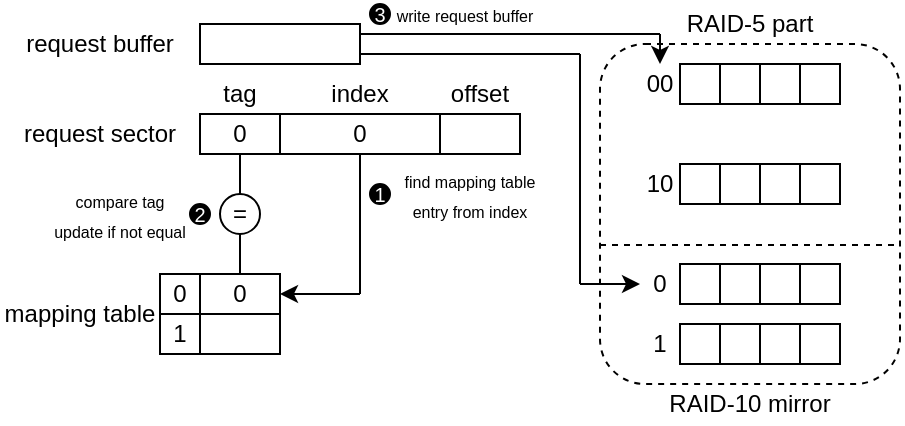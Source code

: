 <mxfile version="25.0.3">
  <diagram name="第 1 页" id="OIY067F-ynTzN5FtzdGz">
    <mxGraphModel dx="1037" dy="570" grid="1" gridSize="10" guides="1" tooltips="1" connect="1" arrows="1" fold="1" page="1" pageScale="1" pageWidth="827" pageHeight="1169" math="0" shadow="0">
      <root>
        <mxCell id="0" />
        <mxCell id="1" parent="0" />
        <mxCell id="fZLK8NxGNFDIMck4QxVw-1" value="" style="rounded=1;whiteSpace=wrap;html=1;fillColor=none;dashed=1;" vertex="1" parent="1">
          <mxGeometry x="300" y="25" width="150" height="170" as="geometry" />
        </mxCell>
        <mxCell id="fZLK8NxGNFDIMck4QxVw-2" value="0" style="rounded=0;whiteSpace=wrap;html=1;fillColor=none;" vertex="1" parent="1">
          <mxGeometry x="100" y="60" width="40" height="20" as="geometry" />
        </mxCell>
        <mxCell id="fZLK8NxGNFDIMck4QxVw-3" value="0" style="rounded=0;whiteSpace=wrap;html=1;fillColor=none;" vertex="1" parent="1">
          <mxGeometry x="140" y="60" width="80" height="20" as="geometry" />
        </mxCell>
        <mxCell id="fZLK8NxGNFDIMck4QxVw-4" value="" style="rounded=0;whiteSpace=wrap;html=1;fillColor=none;" vertex="1" parent="1">
          <mxGeometry x="220" y="60" width="40" height="20" as="geometry" />
        </mxCell>
        <mxCell id="fZLK8NxGNFDIMck4QxVw-5" value="tag" style="rounded=0;whiteSpace=wrap;html=1;fillColor=none;strokeColor=none;" vertex="1" parent="1">
          <mxGeometry x="100" y="40" width="40" height="20" as="geometry" />
        </mxCell>
        <mxCell id="fZLK8NxGNFDIMck4QxVw-6" value="index" style="rounded=0;whiteSpace=wrap;html=1;fillColor=none;strokeColor=none;" vertex="1" parent="1">
          <mxGeometry x="160" y="40" width="40" height="20" as="geometry" />
        </mxCell>
        <mxCell id="fZLK8NxGNFDIMck4QxVw-7" value="offset" style="rounded=0;whiteSpace=wrap;html=1;fillColor=none;strokeColor=none;" vertex="1" parent="1">
          <mxGeometry x="220" y="40" width="40" height="20" as="geometry" />
        </mxCell>
        <mxCell id="fZLK8NxGNFDIMck4QxVw-8" value="request sector" style="rounded=0;whiteSpace=wrap;html=1;fillColor=none;strokeColor=none;" vertex="1" parent="1">
          <mxGeometry x="10" y="60" width="80" height="20" as="geometry" />
        </mxCell>
        <mxCell id="fZLK8NxGNFDIMck4QxVw-9" value="0" style="rounded=0;whiteSpace=wrap;html=1;fillColor=none;" vertex="1" parent="1">
          <mxGeometry x="100" y="140" width="40" height="20" as="geometry" />
        </mxCell>
        <mxCell id="fZLK8NxGNFDIMck4QxVw-10" value="" style="endArrow=none;html=1;rounded=0;exitX=0.5;exitY=1;exitDx=0;exitDy=0;endSize=6;" edge="1" parent="1" source="fZLK8NxGNFDIMck4QxVw-3">
          <mxGeometry width="50" height="50" relative="1" as="geometry">
            <mxPoint x="410" y="230" as="sourcePoint" />
            <mxPoint x="180" y="150" as="targetPoint" />
          </mxGeometry>
        </mxCell>
        <mxCell id="fZLK8NxGNFDIMck4QxVw-11" value="=" style="ellipse;whiteSpace=wrap;html=1;aspect=fixed;fillColor=none;" vertex="1" parent="1">
          <mxGeometry x="110" y="100" width="20" height="20" as="geometry" />
        </mxCell>
        <mxCell id="fZLK8NxGNFDIMck4QxVw-12" value="" style="endArrow=none;html=1;rounded=0;exitX=0.5;exitY=0;exitDx=0;exitDy=0;entryX=0.5;entryY=1;entryDx=0;entryDy=0;" edge="1" parent="1" source="fZLK8NxGNFDIMck4QxVw-9" target="fZLK8NxGNFDIMck4QxVw-11">
          <mxGeometry width="50" height="50" relative="1" as="geometry">
            <mxPoint x="410" y="230" as="sourcePoint" />
            <mxPoint x="460" y="180" as="targetPoint" />
          </mxGeometry>
        </mxCell>
        <mxCell id="fZLK8NxGNFDIMck4QxVw-13" value="" style="endArrow=none;html=1;rounded=0;exitX=0.5;exitY=0;exitDx=0;exitDy=0;entryX=0.5;entryY=1;entryDx=0;entryDy=0;" edge="1" parent="1" source="fZLK8NxGNFDIMck4QxVw-11" target="fZLK8NxGNFDIMck4QxVw-2">
          <mxGeometry width="50" height="50" relative="1" as="geometry">
            <mxPoint x="410" y="230" as="sourcePoint" />
            <mxPoint x="460" y="180" as="targetPoint" />
          </mxGeometry>
        </mxCell>
        <mxCell id="fZLK8NxGNFDIMck4QxVw-14" value="mapping table" style="rounded=0;whiteSpace=wrap;html=1;fillColor=none;strokeColor=none;" vertex="1" parent="1">
          <mxGeometry y="150" width="80" height="20" as="geometry" />
        </mxCell>
        <mxCell id="fZLK8NxGNFDIMck4QxVw-15" value="" style="rounded=0;whiteSpace=wrap;html=1;fillColor=none;" vertex="1" parent="1">
          <mxGeometry x="100" y="160" width="40" height="20" as="geometry" />
        </mxCell>
        <mxCell id="fZLK8NxGNFDIMck4QxVw-16" value="0" style="rounded=0;whiteSpace=wrap;html=1;fillColor=none;" vertex="1" parent="1">
          <mxGeometry x="80" y="140" width="20" height="20" as="geometry" />
        </mxCell>
        <mxCell id="fZLK8NxGNFDIMck4QxVw-17" value="1" style="rounded=0;whiteSpace=wrap;html=1;fillColor=none;" vertex="1" parent="1">
          <mxGeometry x="80" y="160" width="20" height="20" as="geometry" />
        </mxCell>
        <mxCell id="fZLK8NxGNFDIMck4QxVw-18" value="" style="rounded=0;whiteSpace=wrap;html=1;fillColor=none;" vertex="1" parent="1">
          <mxGeometry x="340" y="35" width="20" height="20" as="geometry" />
        </mxCell>
        <mxCell id="fZLK8NxGNFDIMck4QxVw-19" value="" style="rounded=0;whiteSpace=wrap;html=1;fillColor=none;" vertex="1" parent="1">
          <mxGeometry x="360" y="35" width="20" height="20" as="geometry" />
        </mxCell>
        <mxCell id="fZLK8NxGNFDIMck4QxVw-20" value="" style="rounded=0;whiteSpace=wrap;html=1;fillColor=none;" vertex="1" parent="1">
          <mxGeometry x="380" y="35" width="20" height="20" as="geometry" />
        </mxCell>
        <mxCell id="fZLK8NxGNFDIMck4QxVw-21" value="" style="rounded=0;whiteSpace=wrap;html=1;fillColor=none;" vertex="1" parent="1">
          <mxGeometry x="400" y="35" width="20" height="20" as="geometry" />
        </mxCell>
        <mxCell id="fZLK8NxGNFDIMck4QxVw-22" value="" style="rounded=0;whiteSpace=wrap;html=1;fillColor=none;" vertex="1" parent="1">
          <mxGeometry x="340" y="85" width="20" height="20" as="geometry" />
        </mxCell>
        <mxCell id="fZLK8NxGNFDIMck4QxVw-23" value="" style="rounded=0;whiteSpace=wrap;html=1;fillColor=none;" vertex="1" parent="1">
          <mxGeometry x="360" y="85" width="20" height="20" as="geometry" />
        </mxCell>
        <mxCell id="fZLK8NxGNFDIMck4QxVw-24" value="" style="rounded=0;whiteSpace=wrap;html=1;fillColor=none;" vertex="1" parent="1">
          <mxGeometry x="380" y="85" width="20" height="20" as="geometry" />
        </mxCell>
        <mxCell id="fZLK8NxGNFDIMck4QxVw-25" value="" style="rounded=0;whiteSpace=wrap;html=1;fillColor=none;" vertex="1" parent="1">
          <mxGeometry x="400" y="85" width="20" height="20" as="geometry" />
        </mxCell>
        <mxCell id="fZLK8NxGNFDIMck4QxVw-26" value="" style="rounded=0;whiteSpace=wrap;html=1;fillColor=none;" vertex="1" parent="1">
          <mxGeometry x="340" y="135" width="20" height="20" as="geometry" />
        </mxCell>
        <mxCell id="fZLK8NxGNFDIMck4QxVw-27" value="" style="rounded=0;whiteSpace=wrap;html=1;fillColor=none;" vertex="1" parent="1">
          <mxGeometry x="360" y="135" width="20" height="20" as="geometry" />
        </mxCell>
        <mxCell id="fZLK8NxGNFDIMck4QxVw-28" value="" style="rounded=0;whiteSpace=wrap;html=1;fillColor=none;" vertex="1" parent="1">
          <mxGeometry x="380" y="135" width="20" height="20" as="geometry" />
        </mxCell>
        <mxCell id="fZLK8NxGNFDIMck4QxVw-29" value="" style="rounded=0;whiteSpace=wrap;html=1;fillColor=none;" vertex="1" parent="1">
          <mxGeometry x="400" y="135" width="20" height="20" as="geometry" />
        </mxCell>
        <mxCell id="fZLK8NxGNFDIMck4QxVw-30" value="" style="rounded=0;whiteSpace=wrap;html=1;fillColor=none;" vertex="1" parent="1">
          <mxGeometry x="340" y="165" width="20" height="20" as="geometry" />
        </mxCell>
        <mxCell id="fZLK8NxGNFDIMck4QxVw-31" value="" style="rounded=0;whiteSpace=wrap;html=1;fillColor=none;" vertex="1" parent="1">
          <mxGeometry x="360" y="165" width="20" height="20" as="geometry" />
        </mxCell>
        <mxCell id="fZLK8NxGNFDIMck4QxVw-32" value="" style="rounded=0;whiteSpace=wrap;html=1;fillColor=none;" vertex="1" parent="1">
          <mxGeometry x="380" y="165" width="20" height="20" as="geometry" />
        </mxCell>
        <mxCell id="fZLK8NxGNFDIMck4QxVw-33" value="" style="rounded=0;whiteSpace=wrap;html=1;fillColor=none;" vertex="1" parent="1">
          <mxGeometry x="400" y="165" width="20" height="20" as="geometry" />
        </mxCell>
        <mxCell id="fZLK8NxGNFDIMck4QxVw-34" value="0&lt;span style=&quot;color: rgba(0, 0, 0, 0); font-family: monospace; font-size: 0px; text-align: start; text-wrap-mode: nowrap;&quot;&gt;%3CmxGraphModel%3E%3Croot%3E%3CmxCell%20id%3D%220%22%2F%3E%3CmxCell%20id%3D%221%22%20parent%3D%220%22%2F%3E%3CmxCell%20id%3D%222%22%20value%3D%22%22%20style%3D%22rounded%3D0%3BwhiteSpace%3Dwrap%3Bhtml%3D1%3BfillColor%3Dnone%3B%22%20vertex%3D%221%22%20parent%3D%221%22%3E%3CmxGeometry%20x%3D%22320%22%20y%3D%22120%22%20width%3D%2220%22%20height%3D%2220%22%20as%3D%22geometry%22%2F%3E%3C%2FmxCell%3E%3C%2Froot%3E%3C%2FmxGraphModel%3E&lt;/span&gt;" style="rounded=0;whiteSpace=wrap;html=1;fillColor=none;strokeColor=none;" vertex="1" parent="1">
          <mxGeometry x="320" y="135" width="20" height="20" as="geometry" />
        </mxCell>
        <mxCell id="fZLK8NxGNFDIMck4QxVw-35" value="1" style="rounded=0;whiteSpace=wrap;html=1;fillColor=none;strokeColor=none;" vertex="1" parent="1">
          <mxGeometry x="320" y="165" width="20" height="20" as="geometry" />
        </mxCell>
        <mxCell id="fZLK8NxGNFDIMck4QxVw-36" value="00" style="rounded=0;whiteSpace=wrap;html=1;fillColor=none;strokeColor=none;" vertex="1" parent="1">
          <mxGeometry x="320" y="35" width="20" height="20" as="geometry" />
        </mxCell>
        <mxCell id="fZLK8NxGNFDIMck4QxVw-37" value="10" style="rounded=0;whiteSpace=wrap;html=1;fillColor=none;strokeColor=none;" vertex="1" parent="1">
          <mxGeometry x="320" y="85" width="20" height="20" as="geometry" />
        </mxCell>
        <mxCell id="fZLK8NxGNFDIMck4QxVw-42" value="" style="endArrow=none;dashed=1;html=1;rounded=0;exitX=0;exitY=0.591;exitDx=0;exitDy=0;exitPerimeter=0;entryX=0.997;entryY=0.591;entryDx=0;entryDy=0;entryPerimeter=0;" edge="1" parent="1" source="fZLK8NxGNFDIMck4QxVw-1" target="fZLK8NxGNFDIMck4QxVw-1">
          <mxGeometry width="50" height="50" relative="1" as="geometry">
            <mxPoint x="410" y="225" as="sourcePoint" />
            <mxPoint x="460" y="175" as="targetPoint" />
          </mxGeometry>
        </mxCell>
        <mxCell id="fZLK8NxGNFDIMck4QxVw-43" value="" style="rounded=0;whiteSpace=wrap;html=1;fillColor=none;" vertex="1" parent="1">
          <mxGeometry x="100" y="15" width="80" height="20" as="geometry" />
        </mxCell>
        <mxCell id="fZLK8NxGNFDIMck4QxVw-44" value="" style="endArrow=classic;html=1;rounded=0;entryX=0.5;entryY=0;entryDx=0;entryDy=0;" edge="1" parent="1" target="fZLK8NxGNFDIMck4QxVw-36">
          <mxGeometry width="50" height="50" relative="1" as="geometry">
            <mxPoint x="330" y="20" as="sourcePoint" />
            <mxPoint x="440" y="80" as="targetPoint" />
          </mxGeometry>
        </mxCell>
        <mxCell id="fZLK8NxGNFDIMck4QxVw-45" value="" style="endArrow=none;html=1;rounded=0;exitX=1;exitY=0.25;exitDx=0;exitDy=0;" edge="1" parent="1" source="fZLK8NxGNFDIMck4QxVw-43">
          <mxGeometry width="50" height="50" relative="1" as="geometry">
            <mxPoint x="390" y="130" as="sourcePoint" />
            <mxPoint x="330" y="20" as="targetPoint" />
          </mxGeometry>
        </mxCell>
        <mxCell id="fZLK8NxGNFDIMck4QxVw-46" value="" style="endArrow=none;html=1;rounded=0;exitX=1;exitY=0.75;exitDx=0;exitDy=0;" edge="1" parent="1" source="fZLK8NxGNFDIMck4QxVw-43">
          <mxGeometry width="50" height="50" relative="1" as="geometry">
            <mxPoint x="390" y="130" as="sourcePoint" />
            <mxPoint x="290" y="30" as="targetPoint" />
          </mxGeometry>
        </mxCell>
        <mxCell id="fZLK8NxGNFDIMck4QxVw-47" value="" style="endArrow=none;html=1;rounded=0;" edge="1" parent="1">
          <mxGeometry width="50" height="50" relative="1" as="geometry">
            <mxPoint x="290" y="30" as="sourcePoint" />
            <mxPoint x="290" y="145" as="targetPoint" />
          </mxGeometry>
        </mxCell>
        <mxCell id="fZLK8NxGNFDIMck4QxVw-48" value="" style="endArrow=classic;html=1;rounded=0;entryX=0;entryY=0.5;entryDx=0;entryDy=0;" edge="1" parent="1" target="fZLK8NxGNFDIMck4QxVw-34">
          <mxGeometry width="50" height="50" relative="1" as="geometry">
            <mxPoint x="290" y="145" as="sourcePoint" />
            <mxPoint x="440" y="80" as="targetPoint" />
          </mxGeometry>
        </mxCell>
        <mxCell id="fZLK8NxGNFDIMck4QxVw-49" value="request buffer" style="rounded=0;whiteSpace=wrap;html=1;fillColor=none;strokeColor=none;" vertex="1" parent="1">
          <mxGeometry x="10" y="15" width="80" height="20" as="geometry" />
        </mxCell>
        <mxCell id="fZLK8NxGNFDIMck4QxVw-50" value="&lt;font style=&quot;font-size: 10px;&quot; color=&quot;#ffffff&quot;&gt;1&lt;/font&gt;" style="ellipse;whiteSpace=wrap;html=1;aspect=fixed;fillColor=#000000;" vertex="1" parent="1">
          <mxGeometry x="185" y="95" width="10" height="10" as="geometry" />
        </mxCell>
        <mxCell id="fZLK8NxGNFDIMck4QxVw-51" value="&lt;font style=&quot;font-size: 10px;&quot; color=&quot;#ffffff&quot;&gt;2&lt;/font&gt;" style="ellipse;whiteSpace=wrap;html=1;aspect=fixed;fillColor=#000000;" vertex="1" parent="1">
          <mxGeometry x="95" y="105" width="10" height="10" as="geometry" />
        </mxCell>
        <mxCell id="fZLK8NxGNFDIMck4QxVw-54" value="&lt;font style=&quot;font-size: 10px;&quot; color=&quot;#ffffff&quot;&gt;3&lt;/font&gt;" style="ellipse;whiteSpace=wrap;html=1;aspect=fixed;fillColor=#000000;" vertex="1" parent="1">
          <mxGeometry x="185" y="5" width="10" height="10" as="geometry" />
        </mxCell>
        <mxCell id="fZLK8NxGNFDIMck4QxVw-55" value="" style="endArrow=classic;html=1;rounded=0;entryX=1;entryY=0.5;entryDx=0;entryDy=0;" edge="1" parent="1" target="fZLK8NxGNFDIMck4QxVw-9">
          <mxGeometry width="50" height="50" relative="1" as="geometry">
            <mxPoint x="180" y="150" as="sourcePoint" />
            <mxPoint x="180" y="160" as="targetPoint" />
          </mxGeometry>
        </mxCell>
        <mxCell id="fZLK8NxGNFDIMck4QxVw-56" value="&lt;font style=&quot;font-size: 8px;&quot;&gt;find mapping table entry from index&lt;/font&gt;" style="rounded=0;whiteSpace=wrap;html=1;fillColor=none;strokeColor=none;" vertex="1" parent="1">
          <mxGeometry x="195" y="90" width="80" height="20" as="geometry" />
        </mxCell>
        <mxCell id="fZLK8NxGNFDIMck4QxVw-57" value="&lt;font style=&quot;font-size: 8px;&quot;&gt;compare tag&lt;/font&gt;&lt;div&gt;&lt;font style=&quot;font-size: 8px;&quot;&gt;update if not equal&lt;/font&gt;&lt;/div&gt;" style="rounded=0;whiteSpace=wrap;html=1;fillColor=none;strokeColor=none;" vertex="1" parent="1">
          <mxGeometry x="20" y="100" width="80" height="20" as="geometry" />
        </mxCell>
        <mxCell id="fZLK8NxGNFDIMck4QxVw-60" value="&lt;font style=&quot;font-size: 8px;&quot;&gt;write request buffer&lt;/font&gt;" style="rounded=0;whiteSpace=wrap;html=1;fillColor=none;strokeColor=none;" vertex="1" parent="1">
          <mxGeometry x="195" y="5" width="75" height="10" as="geometry" />
        </mxCell>
        <mxCell id="fZLK8NxGNFDIMck4QxVw-61" value="RAID-5 part" style="rounded=0;whiteSpace=wrap;html=1;fillColor=none;strokeColor=none;" vertex="1" parent="1">
          <mxGeometry x="335" y="5" width="80" height="20" as="geometry" />
        </mxCell>
        <mxCell id="fZLK8NxGNFDIMck4QxVw-62" value="RAID-10 mirror" style="rounded=0;whiteSpace=wrap;html=1;fillColor=none;strokeColor=none;" vertex="1" parent="1">
          <mxGeometry x="325" y="195" width="100" height="20" as="geometry" />
        </mxCell>
      </root>
    </mxGraphModel>
  </diagram>
</mxfile>
